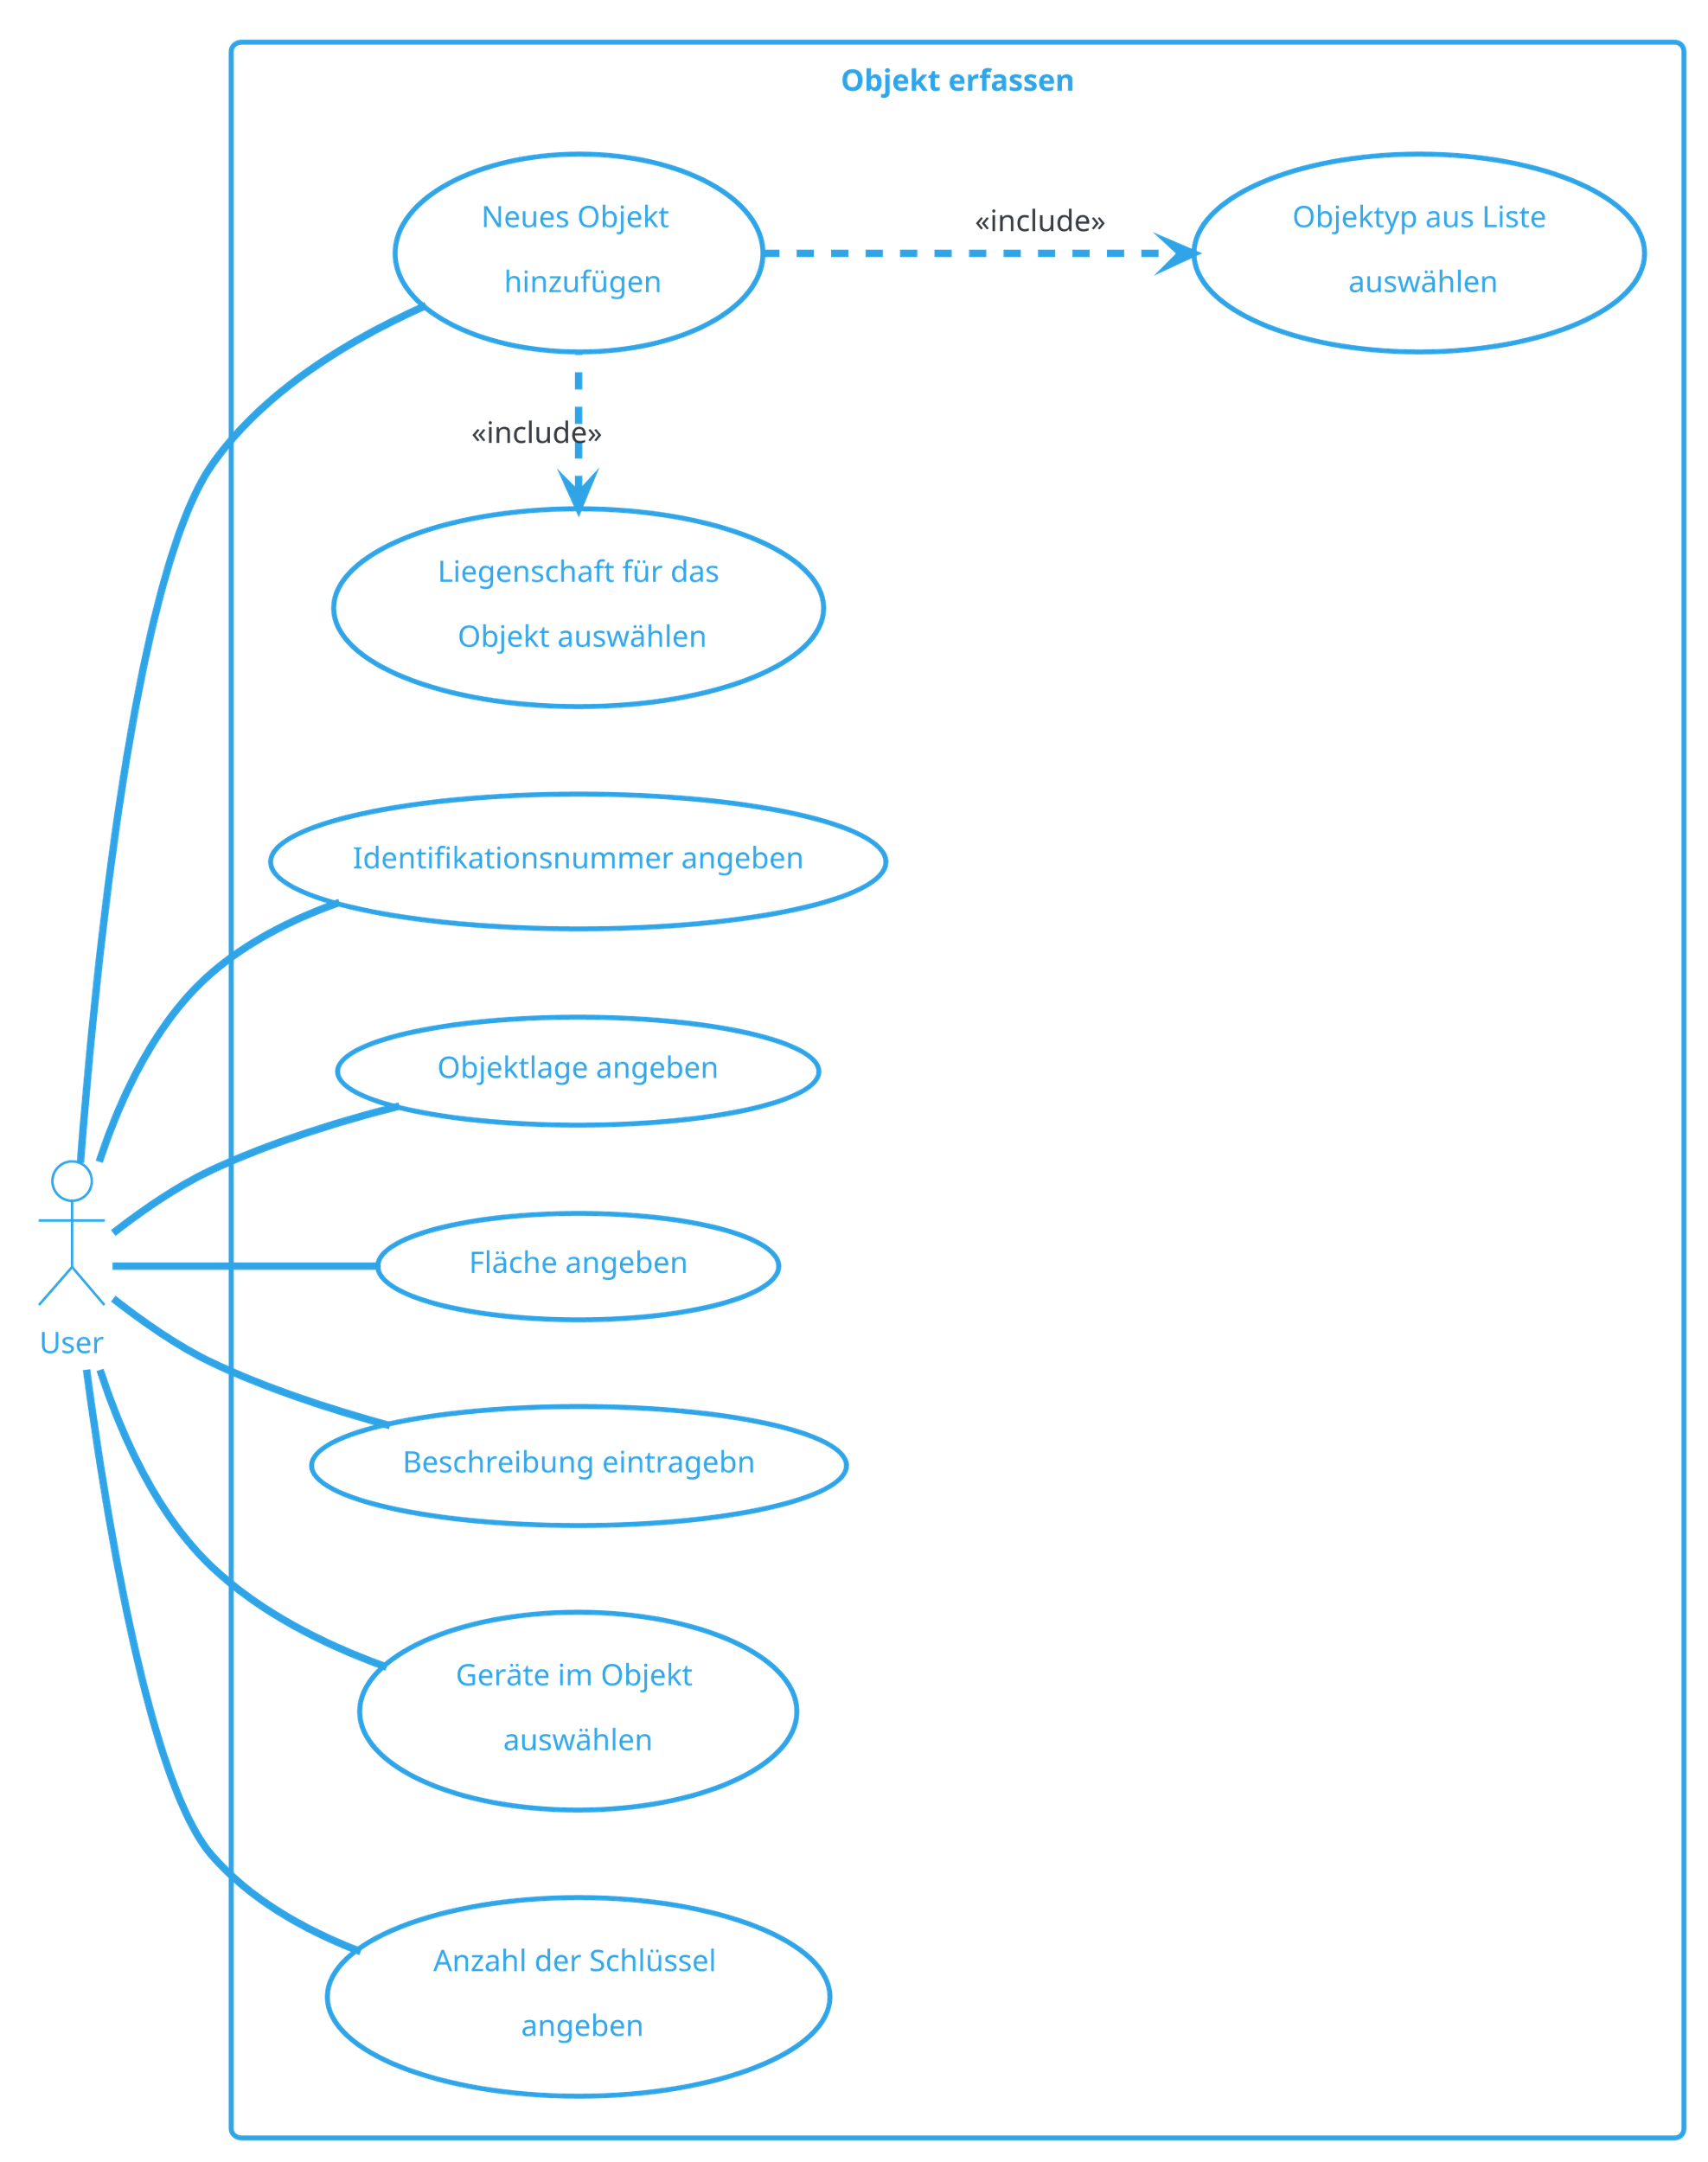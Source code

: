 @startuml ObjektErfassen
!theme cerulean-outline
skinparam dpi 300
left to right direction
actor "User" as fc
rectangle "Objekt erfassen" {
  usecase "Neues Objekt \n hinzufügen" as UC1
  usecase "Liegenschaft für das\n Objekt auswählen"as inc1
  usecase "Objektyp aus Liste\n auswählen" as inc2
  usecase "Identifikationsnummer angeben" as UC2
  usecase "Objektlage angeben" as UC3
  usecase "Fläche angeben" as UC4
  usecase "Beschreibung eintragebn" as UC5
  usecase "Geräte im Objekt \nauswählen" as UC6
  usecase "Anzahl der Schlüssel \n angeben" as UC7
} 
fc -- UC1
UC1 .left.> inc1 : <<include>> 
UC1 .down.> inc2 : <<include>>
fc -- UC2
fc -- UC3
fc -- UC4
fc -- UC5
fc -- UC6
fc -- UC7
@enduml